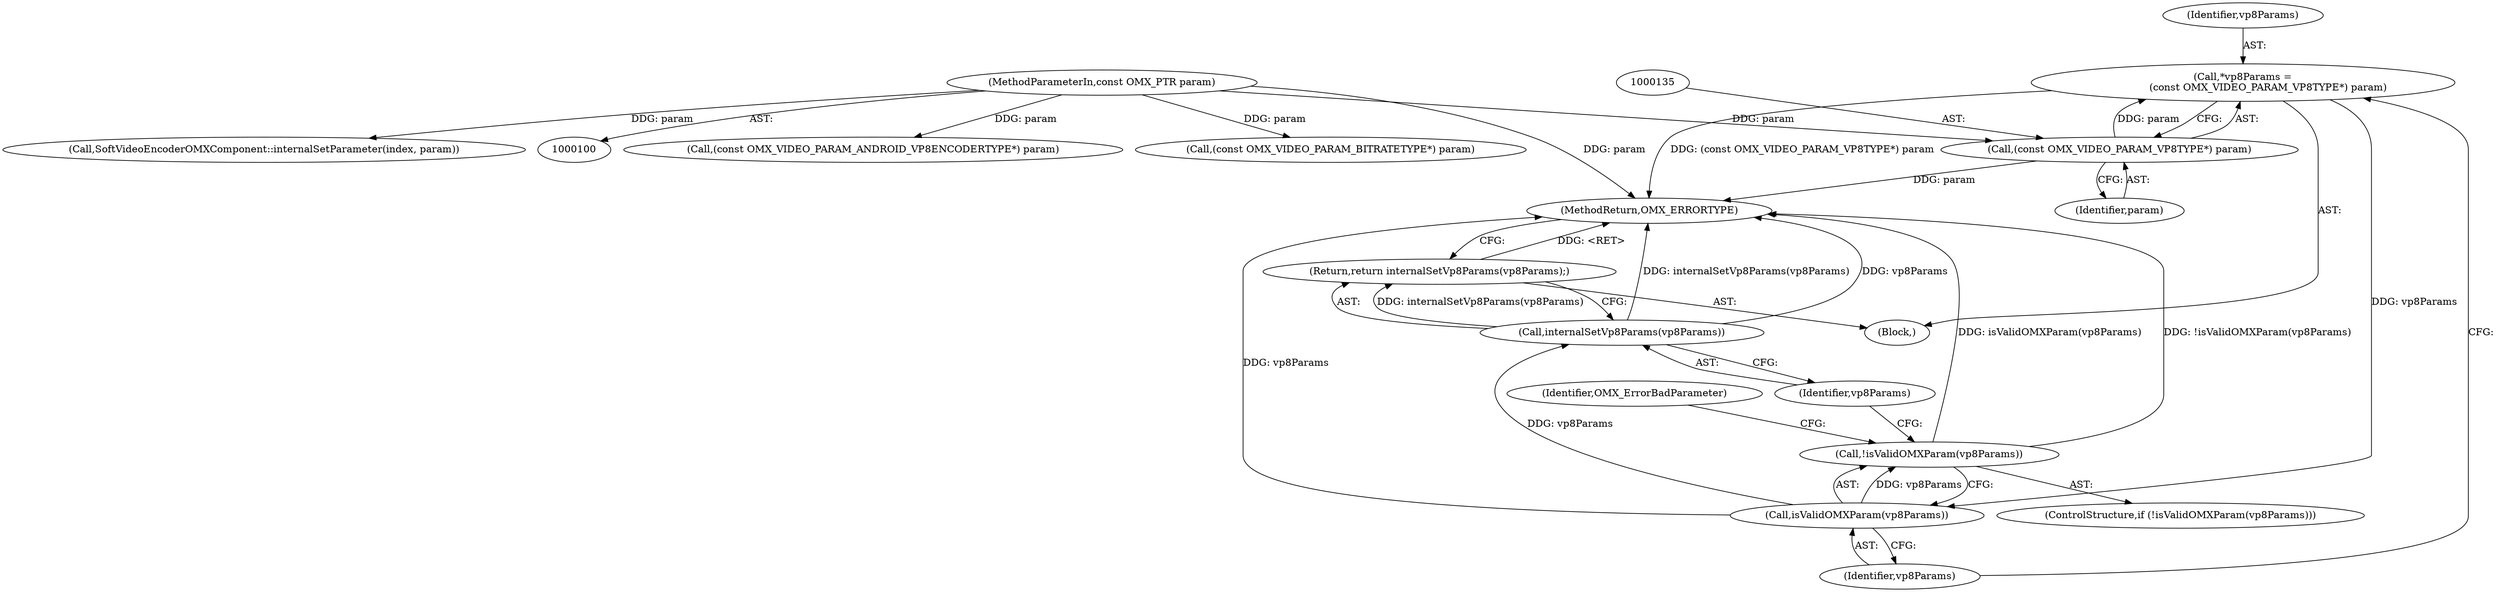 digraph "0_Android_295c883fe3105b19bcd0f9e07d54c6b589fc5bff_28@pointer" {
"1000132" [label="(Call,*vp8Params =\n                (const OMX_VIDEO_PARAM_VP8TYPE*) param)"];
"1000134" [label="(Call,(const OMX_VIDEO_PARAM_VP8TYPE*) param)"];
"1000102" [label="(MethodParameterIn,const OMX_PTR param)"];
"1000139" [label="(Call,isValidOMXParam(vp8Params))"];
"1000138" [label="(Call,!isValidOMXParam(vp8Params))"];
"1000145" [label="(Call,internalSetVp8Params(vp8Params))"];
"1000144" [label="(Return,return internalSetVp8Params(vp8Params);)"];
"1000140" [label="(Identifier,vp8Params)"];
"1000152" [label="(Call,(const OMX_VIDEO_PARAM_ANDROID_VP8ENCODERTYPE*) param)"];
"1000144" [label="(Return,return internalSetVp8Params(vp8Params);)"];
"1000130" [label="(Block,)"];
"1000102" [label="(MethodParameterIn,const OMX_PTR param)"];
"1000136" [label="(Identifier,param)"];
"1000134" [label="(Call,(const OMX_VIDEO_PARAM_VP8TYPE*) param)"];
"1000139" [label="(Call,isValidOMXParam(vp8Params))"];
"1000146" [label="(Identifier,vp8Params)"];
"1000132" [label="(Call,*vp8Params =\n                (const OMX_VIDEO_PARAM_VP8TYPE*) param)"];
"1000138" [label="(Call,!isValidOMXParam(vp8Params))"];
"1000116" [label="(Call,(const OMX_VIDEO_PARAM_BITRATETYPE*) param)"];
"1000137" [label="(ControlStructure,if (!isValidOMXParam(vp8Params)))"];
"1000133" [label="(Identifier,vp8Params)"];
"1000170" [label="(MethodReturn,OMX_ERRORTYPE)"];
"1000143" [label="(Identifier,OMX_ErrorBadParameter)"];
"1000167" [label="(Call,SoftVideoEncoderOMXComponent::internalSetParameter(index, param))"];
"1000145" [label="(Call,internalSetVp8Params(vp8Params))"];
"1000132" -> "1000130"  [label="AST: "];
"1000132" -> "1000134"  [label="CFG: "];
"1000133" -> "1000132"  [label="AST: "];
"1000134" -> "1000132"  [label="AST: "];
"1000140" -> "1000132"  [label="CFG: "];
"1000132" -> "1000170"  [label="DDG: (const OMX_VIDEO_PARAM_VP8TYPE*) param"];
"1000134" -> "1000132"  [label="DDG: param"];
"1000132" -> "1000139"  [label="DDG: vp8Params"];
"1000134" -> "1000136"  [label="CFG: "];
"1000135" -> "1000134"  [label="AST: "];
"1000136" -> "1000134"  [label="AST: "];
"1000134" -> "1000170"  [label="DDG: param"];
"1000102" -> "1000134"  [label="DDG: param"];
"1000102" -> "1000100"  [label="AST: "];
"1000102" -> "1000170"  [label="DDG: param"];
"1000102" -> "1000116"  [label="DDG: param"];
"1000102" -> "1000152"  [label="DDG: param"];
"1000102" -> "1000167"  [label="DDG: param"];
"1000139" -> "1000138"  [label="AST: "];
"1000139" -> "1000140"  [label="CFG: "];
"1000140" -> "1000139"  [label="AST: "];
"1000138" -> "1000139"  [label="CFG: "];
"1000139" -> "1000170"  [label="DDG: vp8Params"];
"1000139" -> "1000138"  [label="DDG: vp8Params"];
"1000139" -> "1000145"  [label="DDG: vp8Params"];
"1000138" -> "1000137"  [label="AST: "];
"1000143" -> "1000138"  [label="CFG: "];
"1000146" -> "1000138"  [label="CFG: "];
"1000138" -> "1000170"  [label="DDG: isValidOMXParam(vp8Params)"];
"1000138" -> "1000170"  [label="DDG: !isValidOMXParam(vp8Params)"];
"1000145" -> "1000144"  [label="AST: "];
"1000145" -> "1000146"  [label="CFG: "];
"1000146" -> "1000145"  [label="AST: "];
"1000144" -> "1000145"  [label="CFG: "];
"1000145" -> "1000170"  [label="DDG: internalSetVp8Params(vp8Params)"];
"1000145" -> "1000170"  [label="DDG: vp8Params"];
"1000145" -> "1000144"  [label="DDG: internalSetVp8Params(vp8Params)"];
"1000144" -> "1000130"  [label="AST: "];
"1000170" -> "1000144"  [label="CFG: "];
"1000144" -> "1000170"  [label="DDG: <RET>"];
}
